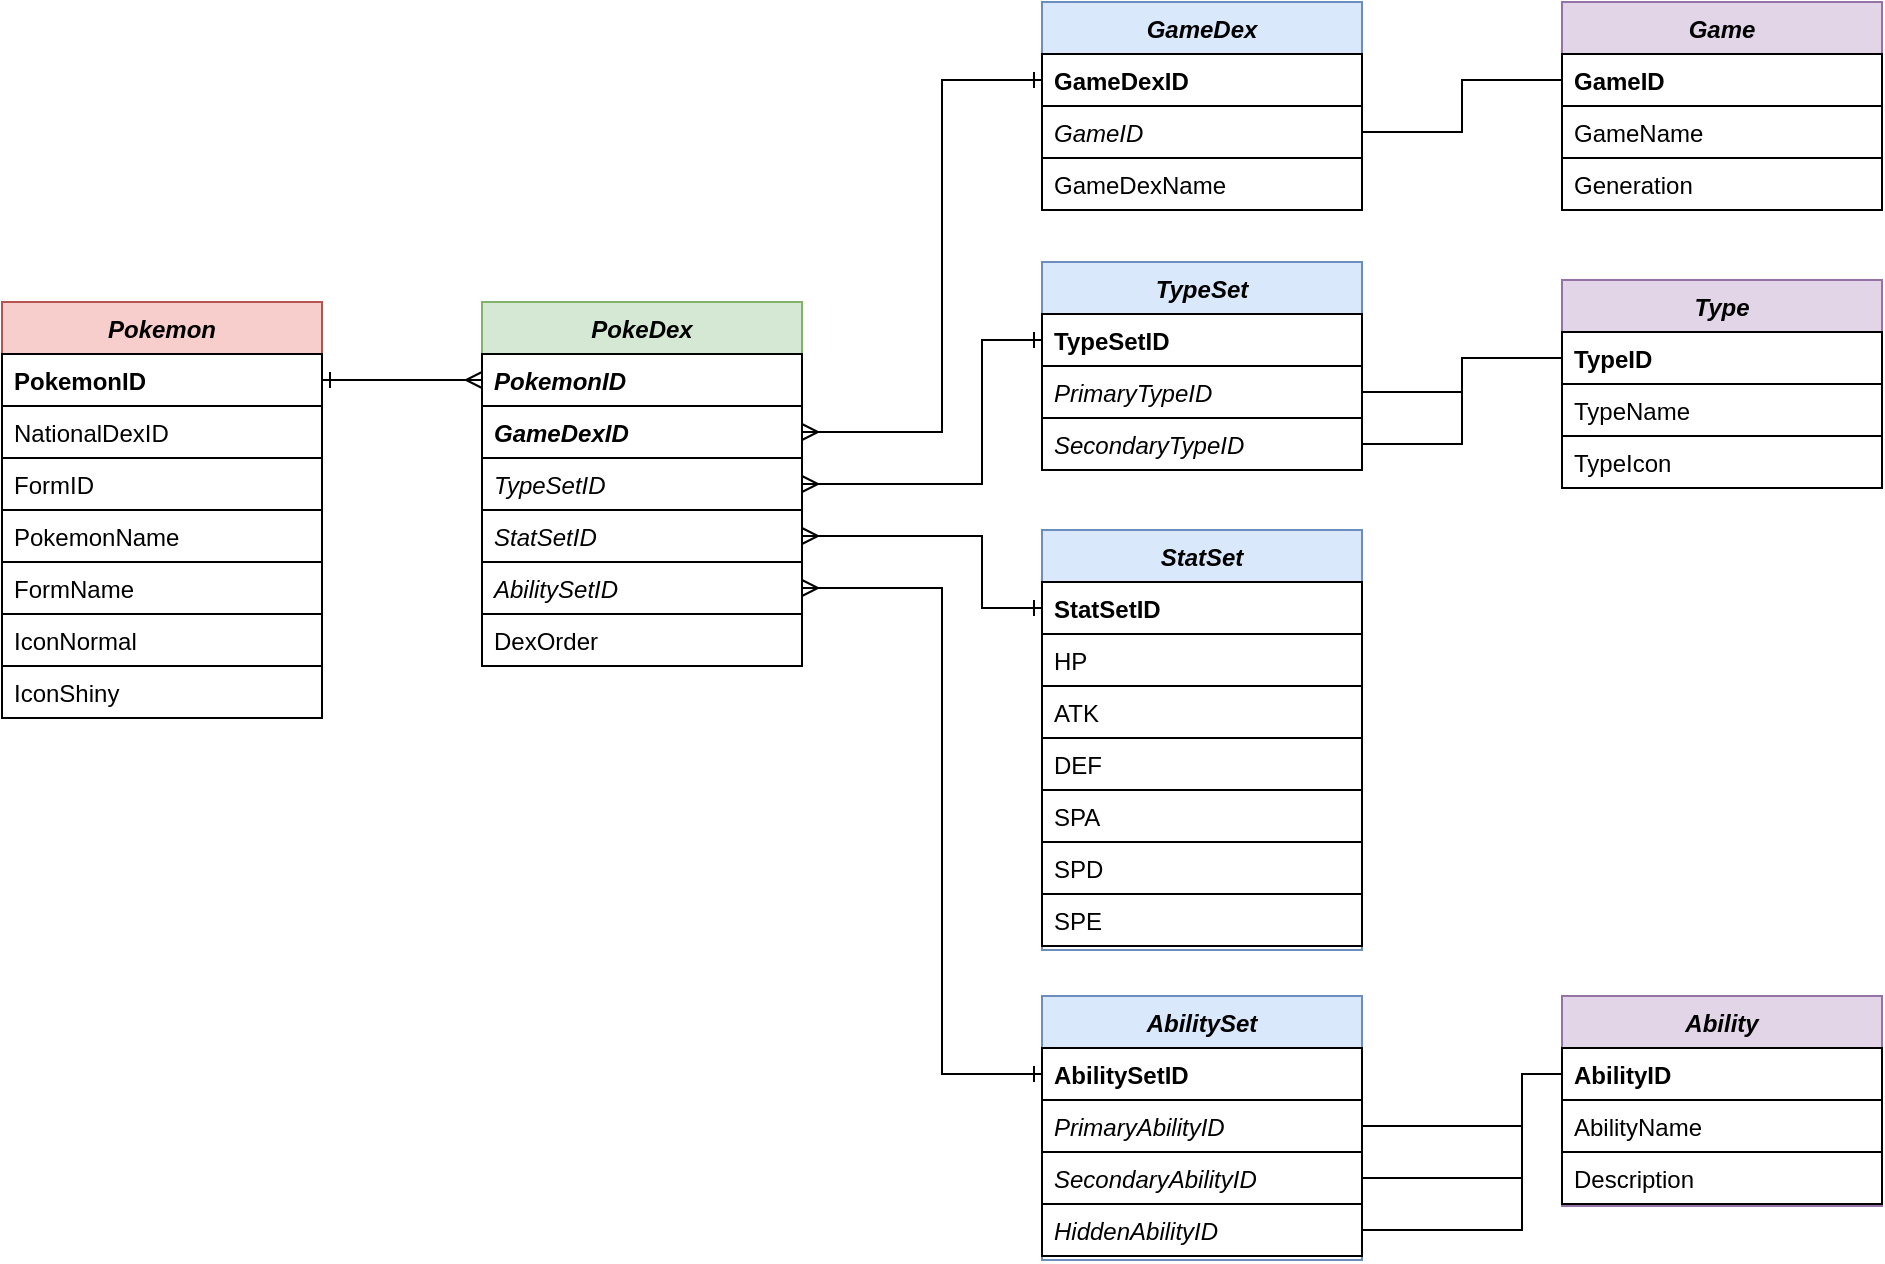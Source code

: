 <mxfile version="24.7.8">
  <diagram id="C5RBs43oDa-KdzZeNtuy" name="Page-1">
    <mxGraphModel dx="1886" dy="975" grid="0" gridSize="10" guides="1" tooltips="1" connect="1" arrows="1" fold="1" page="0" pageScale="1" pageWidth="827" pageHeight="1169" math="0" shadow="0">
      <root>
        <mxCell id="WIyWlLk6GJQsqaUBKTNV-0" />
        <mxCell id="WIyWlLk6GJQsqaUBKTNV-1" parent="WIyWlLk6GJQsqaUBKTNV-0" />
        <mxCell id="zkfFHV4jXpPFQw0GAbJ--0" value="Pokemon" style="swimlane;fontStyle=3;align=center;verticalAlign=top;childLayout=stackLayout;horizontal=1;startSize=26;horizontalStack=0;resizeParent=1;resizeLast=0;collapsible=1;marginBottom=0;rounded=0;shadow=0;strokeWidth=1;fillColor=#f8cecc;strokeColor=#b85450;glass=0;swimlaneFillColor=none;swimlaneLine=1;labelBackgroundColor=none;labelBorderColor=none;textShadow=0;fontColor=#000000;" parent="WIyWlLk6GJQsqaUBKTNV-1" vertex="1">
          <mxGeometry x="120" y="260" width="160" height="208" as="geometry">
            <mxRectangle x="230" y="140" width="160" height="26" as="alternateBounds" />
          </mxGeometry>
        </mxCell>
        <mxCell id="zkfFHV4jXpPFQw0GAbJ--1" value="PokemonID" style="text;align=left;verticalAlign=top;spacingLeft=4;spacingRight=4;overflow=hidden;rotatable=0;points=[[0,0.5],[1,0.5]];portConstraint=eastwest;fontStyle=1;fillColor=default;strokeColor=default;" parent="zkfFHV4jXpPFQw0GAbJ--0" vertex="1">
          <mxGeometry y="26" width="160" height="26" as="geometry" />
        </mxCell>
        <mxCell id="aueS3--D8VHO9GSTWDlF-8" value="NationalDexID" style="text;align=left;verticalAlign=top;spacingLeft=4;spacingRight=4;overflow=hidden;rotatable=0;points=[[0,0.5],[1,0.5]];portConstraint=eastwest;fillColor=default;strokeColor=default;" parent="zkfFHV4jXpPFQw0GAbJ--0" vertex="1">
          <mxGeometry y="52" width="160" height="26" as="geometry" />
        </mxCell>
        <mxCell id="aueS3--D8VHO9GSTWDlF-9" value="FormID" style="text;align=left;verticalAlign=top;spacingLeft=4;spacingRight=4;overflow=hidden;rotatable=0;points=[[0,0.5],[1,0.5]];portConstraint=eastwest;fillColor=default;strokeColor=default;" parent="zkfFHV4jXpPFQw0GAbJ--0" vertex="1">
          <mxGeometry y="78" width="160" height="26" as="geometry" />
        </mxCell>
        <mxCell id="aueS3--D8VHO9GSTWDlF-10" value="PokemonName" style="text;align=left;verticalAlign=top;spacingLeft=4;spacingRight=4;overflow=hidden;rotatable=0;points=[[0,0.5],[1,0.5]];portConstraint=eastwest;fillColor=default;strokeColor=default;" parent="zkfFHV4jXpPFQw0GAbJ--0" vertex="1">
          <mxGeometry y="104" width="160" height="26" as="geometry" />
        </mxCell>
        <mxCell id="aueS3--D8VHO9GSTWDlF-11" value="FormName" style="text;align=left;verticalAlign=top;spacingLeft=4;spacingRight=4;overflow=hidden;rotatable=0;points=[[0,0.5],[1,0.5]];portConstraint=eastwest;fillColor=default;strokeColor=default;" parent="zkfFHV4jXpPFQw0GAbJ--0" vertex="1">
          <mxGeometry y="130" width="160" height="26" as="geometry" />
        </mxCell>
        <mxCell id="aueS3--D8VHO9GSTWDlF-13" value="IconNormal" style="text;align=left;verticalAlign=top;spacingLeft=4;spacingRight=4;overflow=hidden;rotatable=0;points=[[0,0.5],[1,0.5]];portConstraint=eastwest;fillColor=default;strokeColor=default;" parent="zkfFHV4jXpPFQw0GAbJ--0" vertex="1">
          <mxGeometry y="156" width="160" height="26" as="geometry" />
        </mxCell>
        <mxCell id="aueS3--D8VHO9GSTWDlF-12" value="IconShiny" style="text;align=left;verticalAlign=top;spacingLeft=4;spacingRight=4;overflow=hidden;rotatable=0;points=[[0,0.5],[1,0.5]];portConstraint=eastwest;fillColor=default;strokeColor=default;" parent="zkfFHV4jXpPFQw0GAbJ--0" vertex="1">
          <mxGeometry y="182" width="160" height="26" as="geometry" />
        </mxCell>
        <mxCell id="aueS3--D8VHO9GSTWDlF-7" style="edgeStyle=orthogonalEdgeStyle;rounded=0;orthogonalLoop=1;jettySize=auto;html=1;entryX=1;entryY=0.5;entryDx=0;entryDy=0;endArrow=ERmany;endFill=0;startArrow=ERone;startFill=0;exitX=0;exitY=0.5;exitDx=0;exitDy=0;" parent="WIyWlLk6GJQsqaUBKTNV-1" source="6pfr3SmH1Ld4ppzwduhP-18" target="aueS3--D8VHO9GSTWDlF-14" edge="1">
          <mxGeometry relative="1" as="geometry">
            <mxPoint x="590" y="90" as="sourcePoint" />
            <Array as="points">
              <mxPoint x="590" y="149" />
              <mxPoint x="590" y="325" />
            </Array>
          </mxGeometry>
        </mxCell>
        <mxCell id="aueS3--D8VHO9GSTWDlF-0" value="Game" style="swimlane;fontStyle=3;align=center;verticalAlign=top;childLayout=stackLayout;horizontal=1;startSize=26;horizontalStack=0;resizeParent=1;resizeLast=0;collapsible=1;marginBottom=0;rounded=0;shadow=0;strokeWidth=1;fillColor=#e1d5e7;strokeColor=#9673a6;glass=0;swimlaneFillColor=none;swimlaneLine=1;labelBackgroundColor=none;labelBorderColor=none;textShadow=0;fontColor=#000000;" parent="WIyWlLk6GJQsqaUBKTNV-1" vertex="1">
          <mxGeometry x="900" y="110" width="160" height="104" as="geometry">
            <mxRectangle x="230" y="140" width="160" height="26" as="alternateBounds" />
          </mxGeometry>
        </mxCell>
        <mxCell id="aueS3--D8VHO9GSTWDlF-1" value="GameID" style="text;align=left;verticalAlign=top;spacingLeft=4;spacingRight=4;overflow=hidden;rotatable=0;points=[[0,0.5],[1,0.5]];portConstraint=eastwest;fontStyle=1;fillColor=default;strokeColor=default;" parent="aueS3--D8VHO9GSTWDlF-0" vertex="1">
          <mxGeometry y="26" width="160" height="26" as="geometry" />
        </mxCell>
        <mxCell id="aueS3--D8VHO9GSTWDlF-2" value="GameName" style="text;align=left;verticalAlign=top;spacingLeft=4;spacingRight=4;overflow=hidden;rotatable=0;points=[[0,0.5],[1,0.5]];portConstraint=eastwest;fillColor=default;strokeColor=default;" parent="aueS3--D8VHO9GSTWDlF-0" vertex="1">
          <mxGeometry y="52" width="160" height="26" as="geometry" />
        </mxCell>
        <mxCell id="aueS3--D8VHO9GSTWDlF-30" value="Generation" style="text;align=left;verticalAlign=top;spacingLeft=4;spacingRight=4;overflow=hidden;rotatable=0;points=[[0,0.5],[1,0.5]];portConstraint=eastwest;fontStyle=0;fillColor=default;strokeColor=default;" parent="aueS3--D8VHO9GSTWDlF-0" vertex="1">
          <mxGeometry y="78" width="160" height="26" as="geometry" />
        </mxCell>
        <mxCell id="aueS3--D8VHO9GSTWDlF-3" value="PokeDex" style="swimlane;fontStyle=3;align=center;verticalAlign=top;childLayout=stackLayout;horizontal=1;startSize=26;horizontalStack=0;resizeParent=1;resizeLast=0;collapsible=1;marginBottom=0;rounded=0;shadow=0;strokeWidth=1;fillColor=#d5e8d4;strokeColor=#82b366;glass=0;swimlaneFillColor=none;swimlaneLine=1;fontColor=#000000;" parent="WIyWlLk6GJQsqaUBKTNV-1" vertex="1">
          <mxGeometry x="360" y="260" width="160" height="182" as="geometry">
            <mxRectangle x="230" y="140" width="160" height="26" as="alternateBounds" />
          </mxGeometry>
        </mxCell>
        <mxCell id="aueS3--D8VHO9GSTWDlF-4" value="PokemonID" style="text;align=left;verticalAlign=top;spacingLeft=4;spacingRight=4;overflow=hidden;rotatable=0;points=[[0,0.5],[1,0.5]];portConstraint=eastwest;fontStyle=3;fillColor=default;strokeColor=default;" parent="aueS3--D8VHO9GSTWDlF-3" vertex="1">
          <mxGeometry y="26" width="160" height="26" as="geometry" />
        </mxCell>
        <mxCell id="aueS3--D8VHO9GSTWDlF-14" value="GameDexID" style="text;align=left;verticalAlign=top;spacingLeft=4;spacingRight=4;overflow=hidden;rotatable=0;points=[[0,0.5],[1,0.5]];portConstraint=eastwest;fontStyle=3;fillColor=default;strokeColor=default;" parent="aueS3--D8VHO9GSTWDlF-3" vertex="1">
          <mxGeometry y="52" width="160" height="26" as="geometry" />
        </mxCell>
        <mxCell id="6pfr3SmH1Ld4ppzwduhP-0" value="TypeSetID" style="text;align=left;verticalAlign=top;spacingLeft=4;spacingRight=4;overflow=hidden;rotatable=0;points=[[0,0.5],[1,0.5]];portConstraint=eastwest;fontStyle=2;fillColor=default;strokeColor=default;" parent="aueS3--D8VHO9GSTWDlF-3" vertex="1">
          <mxGeometry y="78" width="160" height="26" as="geometry" />
        </mxCell>
        <mxCell id="aueS3--D8VHO9GSTWDlF-5" value="StatSetID" style="text;align=left;verticalAlign=top;spacingLeft=4;spacingRight=4;overflow=hidden;rotatable=0;points=[[0,0.5],[1,0.5]];portConstraint=eastwest;fontStyle=2;fillColor=default;strokeColor=default;" parent="aueS3--D8VHO9GSTWDlF-3" vertex="1">
          <mxGeometry y="104" width="160" height="26" as="geometry" />
        </mxCell>
        <mxCell id="aueS3--D8VHO9GSTWDlF-6" value="AbilitySetID" style="text;align=left;verticalAlign=top;spacingLeft=4;spacingRight=4;overflow=hidden;rotatable=0;points=[[0,0.5],[1,0.5]];portConstraint=eastwest;fontStyle=2;fillColor=default;strokeColor=default;" parent="aueS3--D8VHO9GSTWDlF-3" vertex="1">
          <mxGeometry y="130" width="160" height="26" as="geometry" />
        </mxCell>
        <mxCell id="aueS3--D8VHO9GSTWDlF-53" value="DexOrder" style="text;align=left;verticalAlign=top;spacingLeft=4;spacingRight=4;overflow=hidden;rotatable=0;points=[[0,0.5],[1,0.5]];portConstraint=eastwest;fontStyle=0;fillColor=default;strokeColor=default;" parent="aueS3--D8VHO9GSTWDlF-3" vertex="1">
          <mxGeometry y="156" width="160" height="26" as="geometry" />
        </mxCell>
        <mxCell id="aueS3--D8VHO9GSTWDlF-15" style="edgeStyle=orthogonalEdgeStyle;rounded=0;orthogonalLoop=1;jettySize=auto;html=1;entryX=0;entryY=0.5;entryDx=0;entryDy=0;endArrow=ERmany;endFill=0;startArrow=ERone;startFill=0;" parent="WIyWlLk6GJQsqaUBKTNV-1" source="zkfFHV4jXpPFQw0GAbJ--1" target="aueS3--D8VHO9GSTWDlF-4" edge="1">
          <mxGeometry relative="1" as="geometry" />
        </mxCell>
        <mxCell id="aueS3--D8VHO9GSTWDlF-20" value="StatSet" style="swimlane;fontStyle=3;align=center;verticalAlign=top;childLayout=stackLayout;horizontal=1;startSize=26;horizontalStack=0;resizeParent=1;resizeLast=0;collapsible=1;marginBottom=0;rounded=0;shadow=0;strokeWidth=1;fillColor=#dae8fc;strokeColor=#6c8ebf;glass=0;swimlaneFillColor=none;swimlaneLine=1;labelBackgroundColor=none;labelBorderColor=none;textShadow=0;fontColor=#000000;" parent="WIyWlLk6GJQsqaUBKTNV-1" vertex="1">
          <mxGeometry x="640" y="374" width="160" height="210" as="geometry">
            <mxRectangle x="230" y="140" width="160" height="26" as="alternateBounds" />
          </mxGeometry>
        </mxCell>
        <mxCell id="aueS3--D8VHO9GSTWDlF-21" value="StatSetID" style="text;align=left;verticalAlign=top;spacingLeft=4;spacingRight=4;overflow=hidden;rotatable=0;points=[[0,0.5],[1,0.5]];portConstraint=eastwest;fontStyle=1;fillColor=default;strokeColor=default;" parent="aueS3--D8VHO9GSTWDlF-20" vertex="1">
          <mxGeometry y="26" width="160" height="26" as="geometry" />
        </mxCell>
        <mxCell id="aueS3--D8VHO9GSTWDlF-23" value="HP" style="text;align=left;verticalAlign=top;spacingLeft=4;spacingRight=4;overflow=hidden;rotatable=0;points=[[0,0.5],[1,0.5]];portConstraint=eastwest;fontStyle=0;fillColor=default;strokeColor=default;" parent="aueS3--D8VHO9GSTWDlF-20" vertex="1">
          <mxGeometry y="52" width="160" height="26" as="geometry" />
        </mxCell>
        <mxCell id="aueS3--D8VHO9GSTWDlF-24" value="ATK" style="text;align=left;verticalAlign=top;spacingLeft=4;spacingRight=4;overflow=hidden;rotatable=0;points=[[0,0.5],[1,0.5]];portConstraint=eastwest;fontStyle=0;fillColor=default;strokeColor=default;" parent="aueS3--D8VHO9GSTWDlF-20" vertex="1">
          <mxGeometry y="78" width="160" height="26" as="geometry" />
        </mxCell>
        <mxCell id="aueS3--D8VHO9GSTWDlF-25" value="DEF" style="text;align=left;verticalAlign=top;spacingLeft=4;spacingRight=4;overflow=hidden;rotatable=0;points=[[0,0.5],[1,0.5]];portConstraint=eastwest;fontStyle=0;fillColor=default;strokeColor=default;" parent="aueS3--D8VHO9GSTWDlF-20" vertex="1">
          <mxGeometry y="104" width="160" height="26" as="geometry" />
        </mxCell>
        <mxCell id="aueS3--D8VHO9GSTWDlF-26" value="SPA" style="text;align=left;verticalAlign=top;spacingLeft=4;spacingRight=4;overflow=hidden;rotatable=0;points=[[0,0.5],[1,0.5]];portConstraint=eastwest;fontStyle=0;fillColor=default;strokeColor=default;" parent="aueS3--D8VHO9GSTWDlF-20" vertex="1">
          <mxGeometry y="130" width="160" height="26" as="geometry" />
        </mxCell>
        <mxCell id="aueS3--D8VHO9GSTWDlF-27" value="SPD" style="text;align=left;verticalAlign=top;spacingLeft=4;spacingRight=4;overflow=hidden;rotatable=0;points=[[0,0.5],[1,0.5]];portConstraint=eastwest;fontStyle=0;fillColor=default;strokeColor=default;" parent="aueS3--D8VHO9GSTWDlF-20" vertex="1">
          <mxGeometry y="156" width="160" height="26" as="geometry" />
        </mxCell>
        <mxCell id="aueS3--D8VHO9GSTWDlF-28" value="SPE" style="text;align=left;verticalAlign=top;spacingLeft=4;spacingRight=4;overflow=hidden;rotatable=0;points=[[0,0.5],[1,0.5]];portConstraint=eastwest;fontStyle=0;fillColor=default;strokeColor=default;" parent="aueS3--D8VHO9GSTWDlF-20" vertex="1">
          <mxGeometry y="182" width="160" height="26" as="geometry" />
        </mxCell>
        <mxCell id="aueS3--D8VHO9GSTWDlF-33" style="edgeStyle=orthogonalEdgeStyle;rounded=0;orthogonalLoop=1;jettySize=auto;html=1;entryX=1;entryY=0.5;entryDx=0;entryDy=0;endArrow=ERmany;endFill=0;startArrow=ERone;startFill=0;" parent="WIyWlLk6GJQsqaUBKTNV-1" source="aueS3--D8VHO9GSTWDlF-21" target="aueS3--D8VHO9GSTWDlF-5" edge="1">
          <mxGeometry relative="1" as="geometry">
            <Array as="points">
              <mxPoint x="610" y="413" />
              <mxPoint x="610" y="377" />
            </Array>
          </mxGeometry>
        </mxCell>
        <mxCell id="aueS3--D8VHO9GSTWDlF-34" value="AbilitySet" style="swimlane;fontStyle=3;align=center;verticalAlign=top;childLayout=stackLayout;horizontal=1;startSize=26;horizontalStack=0;resizeParent=1;resizeLast=0;collapsible=1;marginBottom=0;rounded=0;shadow=0;strokeWidth=1;fillColor=#dae8fc;strokeColor=#6c8ebf;glass=0;swimlaneFillColor=none;swimlaneLine=1;labelBackgroundColor=none;labelBorderColor=none;textShadow=0;fontColor=#000000;" parent="WIyWlLk6GJQsqaUBKTNV-1" vertex="1">
          <mxGeometry x="640" y="607" width="160" height="132" as="geometry">
            <mxRectangle x="230" y="140" width="160" height="26" as="alternateBounds" />
          </mxGeometry>
        </mxCell>
        <mxCell id="aueS3--D8VHO9GSTWDlF-35" value="AbilitySetID" style="text;align=left;verticalAlign=top;spacingLeft=4;spacingRight=4;overflow=hidden;rotatable=0;points=[[0,0.5],[1,0.5]];portConstraint=eastwest;fontStyle=1;fillColor=default;strokeColor=default;" parent="aueS3--D8VHO9GSTWDlF-34" vertex="1">
          <mxGeometry y="26" width="160" height="26" as="geometry" />
        </mxCell>
        <mxCell id="aueS3--D8VHO9GSTWDlF-40" value="PrimaryAbilityID" style="text;align=left;verticalAlign=top;spacingLeft=4;spacingRight=4;overflow=hidden;rotatable=0;points=[[0,0.5],[1,0.5]];portConstraint=eastwest;fontStyle=2;fillColor=default;strokeColor=default;" parent="aueS3--D8VHO9GSTWDlF-34" vertex="1">
          <mxGeometry y="52" width="160" height="26" as="geometry" />
        </mxCell>
        <mxCell id="aueS3--D8VHO9GSTWDlF-42" value="SecondaryAbilityID" style="text;align=left;verticalAlign=top;spacingLeft=4;spacingRight=4;overflow=hidden;rotatable=0;points=[[0,0.5],[1,0.5]];portConstraint=eastwest;fontStyle=2;fillColor=default;strokeColor=default;" parent="aueS3--D8VHO9GSTWDlF-34" vertex="1">
          <mxGeometry y="78" width="160" height="26" as="geometry" />
        </mxCell>
        <mxCell id="aueS3--D8VHO9GSTWDlF-43" value="HiddenAbilityID" style="text;align=left;verticalAlign=top;spacingLeft=4;spacingRight=4;overflow=hidden;rotatable=0;points=[[0,0.5],[1,0.5]];portConstraint=eastwest;fontStyle=2;fillColor=default;strokeColor=default;" parent="aueS3--D8VHO9GSTWDlF-34" vertex="1">
          <mxGeometry y="104" width="160" height="26" as="geometry" />
        </mxCell>
        <mxCell id="aueS3--D8VHO9GSTWDlF-44" style="edgeStyle=orthogonalEdgeStyle;rounded=0;orthogonalLoop=1;jettySize=auto;html=1;exitX=0;exitY=0.5;exitDx=0;exitDy=0;entryX=1;entryY=0.5;entryDx=0;entryDy=0;endArrow=ERmany;endFill=0;startArrow=ERone;startFill=0;" parent="WIyWlLk6GJQsqaUBKTNV-1" source="aueS3--D8VHO9GSTWDlF-35" target="aueS3--D8VHO9GSTWDlF-6" edge="1">
          <mxGeometry relative="1" as="geometry">
            <Array as="points">
              <mxPoint x="590" y="646" />
              <mxPoint x="590" y="403" />
            </Array>
          </mxGeometry>
        </mxCell>
        <mxCell id="aueS3--D8VHO9GSTWDlF-45" value="Ability" style="swimlane;fontStyle=3;align=center;verticalAlign=top;childLayout=stackLayout;horizontal=1;startSize=26;horizontalStack=0;resizeParent=1;resizeLast=0;collapsible=1;marginBottom=0;rounded=0;shadow=0;strokeWidth=1;fillColor=#e1d5e7;strokeColor=#9673a6;glass=0;swimlaneFillColor=none;swimlaneLine=1;labelBackgroundColor=none;labelBorderColor=none;textShadow=0;fontColor=#000000;" parent="WIyWlLk6GJQsqaUBKTNV-1" vertex="1">
          <mxGeometry x="900" y="607" width="160" height="105" as="geometry">
            <mxRectangle x="230" y="140" width="160" height="26" as="alternateBounds" />
          </mxGeometry>
        </mxCell>
        <mxCell id="aueS3--D8VHO9GSTWDlF-46" value="AbilityID" style="text;align=left;verticalAlign=top;spacingLeft=4;spacingRight=4;overflow=hidden;rotatable=0;points=[[0,0.5],[1,0.5]];portConstraint=eastwest;fontStyle=1;fillColor=default;strokeColor=default;" parent="aueS3--D8VHO9GSTWDlF-45" vertex="1">
          <mxGeometry y="26" width="160" height="26" as="geometry" />
        </mxCell>
        <mxCell id="aueS3--D8VHO9GSTWDlF-48" value="AbilityName" style="text;align=left;verticalAlign=top;spacingLeft=4;spacingRight=4;overflow=hidden;rotatable=0;points=[[0,0.5],[1,0.5]];portConstraint=eastwest;fontStyle=0;fillColor=default;strokeColor=default;" parent="aueS3--D8VHO9GSTWDlF-45" vertex="1">
          <mxGeometry y="52" width="160" height="26" as="geometry" />
        </mxCell>
        <mxCell id="aueS3--D8VHO9GSTWDlF-49" value="Description" style="text;align=left;verticalAlign=top;spacingLeft=4;spacingRight=4;overflow=hidden;rotatable=0;points=[[0,0.5],[1,0.5]];portConstraint=eastwest;fontStyle=0;fillColor=default;strokeColor=default;" parent="aueS3--D8VHO9GSTWDlF-45" vertex="1">
          <mxGeometry y="78" width="160" height="26" as="geometry" />
        </mxCell>
        <mxCell id="aueS3--D8VHO9GSTWDlF-51" style="edgeStyle=orthogonalEdgeStyle;rounded=0;orthogonalLoop=1;jettySize=auto;html=1;exitX=0;exitY=0.5;exitDx=0;exitDy=0;entryX=1;entryY=0.5;entryDx=0;entryDy=0;endArrow=none;endFill=0;" parent="WIyWlLk6GJQsqaUBKTNV-1" source="aueS3--D8VHO9GSTWDlF-46" target="aueS3--D8VHO9GSTWDlF-42" edge="1">
          <mxGeometry relative="1" as="geometry">
            <Array as="points">
              <mxPoint x="880" y="646" />
              <mxPoint x="880" y="698" />
            </Array>
          </mxGeometry>
        </mxCell>
        <mxCell id="aueS3--D8VHO9GSTWDlF-52" style="edgeStyle=orthogonalEdgeStyle;rounded=0;orthogonalLoop=1;jettySize=auto;html=1;exitX=0;exitY=0.5;exitDx=0;exitDy=0;entryX=1;entryY=0.5;entryDx=0;entryDy=0;endArrow=none;endFill=0;" parent="WIyWlLk6GJQsqaUBKTNV-1" source="aueS3--D8VHO9GSTWDlF-46" target="aueS3--D8VHO9GSTWDlF-43" edge="1">
          <mxGeometry relative="1" as="geometry">
            <Array as="points">
              <mxPoint x="880" y="646" />
              <mxPoint x="880" y="724" />
            </Array>
          </mxGeometry>
        </mxCell>
        <mxCell id="6pfr3SmH1Ld4ppzwduhP-1" value="TypeSet" style="swimlane;fontStyle=3;align=center;verticalAlign=top;childLayout=stackLayout;horizontal=1;startSize=26;horizontalStack=0;resizeParent=1;resizeLast=0;collapsible=1;marginBottom=0;rounded=0;shadow=0;strokeWidth=1;fillColor=#dae8fc;strokeColor=#6c8ebf;glass=0;swimlaneFillColor=none;swimlaneLine=1;labelBackgroundColor=none;labelBorderColor=none;textShadow=0;fontColor=#000000;" parent="WIyWlLk6GJQsqaUBKTNV-1" vertex="1">
          <mxGeometry x="640" y="240" width="160" height="104" as="geometry">
            <mxRectangle x="230" y="140" width="160" height="26" as="alternateBounds" />
          </mxGeometry>
        </mxCell>
        <mxCell id="6pfr3SmH1Ld4ppzwduhP-2" value="TypeSetID" style="text;align=left;verticalAlign=top;spacingLeft=4;spacingRight=4;overflow=hidden;rotatable=0;points=[[0,0.5],[1,0.5]];portConstraint=eastwest;fontStyle=1;fillColor=default;strokeColor=default;" parent="6pfr3SmH1Ld4ppzwduhP-1" vertex="1">
          <mxGeometry y="26" width="160" height="26" as="geometry" />
        </mxCell>
        <mxCell id="6pfr3SmH1Ld4ppzwduhP-7" value="PrimaryTypeID" style="text;align=left;verticalAlign=top;spacingLeft=4;spacingRight=4;overflow=hidden;rotatable=0;points=[[0,0.5],[1,0.5]];portConstraint=eastwest;fontStyle=2;fillColor=default;strokeColor=default;" parent="6pfr3SmH1Ld4ppzwduhP-1" vertex="1">
          <mxGeometry y="52" width="160" height="26" as="geometry" />
        </mxCell>
        <mxCell id="6pfr3SmH1Ld4ppzwduhP-8" value="SecondaryTypeID" style="text;align=left;verticalAlign=top;spacingLeft=4;spacingRight=4;overflow=hidden;rotatable=0;points=[[0,0.5],[1,0.5]];portConstraint=eastwest;fontStyle=2;fillColor=default;strokeColor=default;" parent="6pfr3SmH1Ld4ppzwduhP-1" vertex="1">
          <mxGeometry y="78" width="160" height="26" as="geometry" />
        </mxCell>
        <mxCell id="6pfr3SmH1Ld4ppzwduhP-9" style="edgeStyle=orthogonalEdgeStyle;rounded=0;orthogonalLoop=1;jettySize=auto;html=1;exitX=0;exitY=0.5;exitDx=0;exitDy=0;entryX=1;entryY=0.5;entryDx=0;entryDy=0;endArrow=ERmany;endFill=0;startArrow=ERone;startFill=0;" parent="WIyWlLk6GJQsqaUBKTNV-1" source="6pfr3SmH1Ld4ppzwduhP-2" target="6pfr3SmH1Ld4ppzwduhP-0" edge="1">
          <mxGeometry relative="1" as="geometry">
            <Array as="points">
              <mxPoint x="610" y="279" />
              <mxPoint x="610" y="351" />
            </Array>
          </mxGeometry>
        </mxCell>
        <mxCell id="6pfr3SmH1Ld4ppzwduhP-10" style="edgeStyle=orthogonalEdgeStyle;rounded=0;orthogonalLoop=1;jettySize=auto;html=1;exitX=0;exitY=0.5;exitDx=0;exitDy=0;entryX=1;entryY=0.5;entryDx=0;entryDy=0;endArrow=none;endFill=0;" parent="WIyWlLk6GJQsqaUBKTNV-1" source="aueS3--D8VHO9GSTWDlF-46" target="aueS3--D8VHO9GSTWDlF-40" edge="1">
          <mxGeometry relative="1" as="geometry">
            <Array as="points">
              <mxPoint x="880" y="646" />
              <mxPoint x="880" y="672" />
            </Array>
          </mxGeometry>
        </mxCell>
        <mxCell id="6pfr3SmH1Ld4ppzwduhP-11" value="Type" style="swimlane;fontStyle=3;align=center;verticalAlign=top;childLayout=stackLayout;horizontal=1;startSize=26;horizontalStack=0;resizeParent=1;resizeLast=0;collapsible=1;marginBottom=0;rounded=0;shadow=0;strokeWidth=1;fillColor=#e1d5e7;strokeColor=#9673a6;glass=0;swimlaneFillColor=none;swimlaneLine=1;labelBackgroundColor=none;labelBorderColor=none;textShadow=0;fontColor=#000000;" parent="WIyWlLk6GJQsqaUBKTNV-1" vertex="1">
          <mxGeometry x="900" y="249" width="160" height="104" as="geometry">
            <mxRectangle x="230" y="140" width="160" height="26" as="alternateBounds" />
          </mxGeometry>
        </mxCell>
        <mxCell id="6pfr3SmH1Ld4ppzwduhP-12" value="TypeID" style="text;align=left;verticalAlign=top;spacingLeft=4;spacingRight=4;overflow=hidden;rotatable=0;points=[[0,0.5],[1,0.5]];portConstraint=eastwest;fontStyle=1;fillColor=default;strokeColor=default;" parent="6pfr3SmH1Ld4ppzwduhP-11" vertex="1">
          <mxGeometry y="26" width="160" height="26" as="geometry" />
        </mxCell>
        <mxCell id="6pfr3SmH1Ld4ppzwduhP-13" value="TypeName" style="text;align=left;verticalAlign=top;spacingLeft=4;spacingRight=4;overflow=hidden;rotatable=0;points=[[0,0.5],[1,0.5]];portConstraint=eastwest;fontStyle=0;fillColor=default;strokeColor=default;" parent="6pfr3SmH1Ld4ppzwduhP-11" vertex="1">
          <mxGeometry y="52" width="160" height="26" as="geometry" />
        </mxCell>
        <mxCell id="7HpGwUlDwcU-f9F2twQ--0" value="TypeIcon" style="text;align=left;verticalAlign=top;spacingLeft=4;spacingRight=4;overflow=hidden;rotatable=0;points=[[0,0.5],[1,0.5]];portConstraint=eastwest;fontStyle=0;fillColor=default;strokeColor=default;" parent="6pfr3SmH1Ld4ppzwduhP-11" vertex="1">
          <mxGeometry y="78" width="160" height="26" as="geometry" />
        </mxCell>
        <mxCell id="6pfr3SmH1Ld4ppzwduhP-15" style="edgeStyle=orthogonalEdgeStyle;rounded=0;orthogonalLoop=1;jettySize=auto;html=1;exitX=0;exitY=0.5;exitDx=0;exitDy=0;entryX=1;entryY=0.5;entryDx=0;entryDy=0;endArrow=none;endFill=0;startArrow=none;startFill=0;" parent="WIyWlLk6GJQsqaUBKTNV-1" source="6pfr3SmH1Ld4ppzwduhP-12" target="6pfr3SmH1Ld4ppzwduhP-7" edge="1">
          <mxGeometry relative="1" as="geometry" />
        </mxCell>
        <mxCell id="6pfr3SmH1Ld4ppzwduhP-16" style="edgeStyle=orthogonalEdgeStyle;rounded=0;orthogonalLoop=1;jettySize=auto;html=1;exitX=0;exitY=0.5;exitDx=0;exitDy=0;entryX=1;entryY=0.5;entryDx=0;entryDy=0;endArrow=none;endFill=0;startArrow=none;startFill=0;" parent="WIyWlLk6GJQsqaUBKTNV-1" source="6pfr3SmH1Ld4ppzwduhP-12" target="6pfr3SmH1Ld4ppzwduhP-8" edge="1">
          <mxGeometry relative="1" as="geometry" />
        </mxCell>
        <mxCell id="6pfr3SmH1Ld4ppzwduhP-17" value="GameDex" style="swimlane;fontStyle=3;align=center;verticalAlign=top;childLayout=stackLayout;horizontal=1;startSize=26;horizontalStack=0;resizeParent=1;resizeLast=0;collapsible=1;marginBottom=0;rounded=0;shadow=0;strokeWidth=1;fillColor=#dae8fc;strokeColor=#6c8ebf;glass=0;swimlaneFillColor=none;swimlaneLine=1;labelBackgroundColor=none;labelBorderColor=none;textShadow=0;fontColor=#000000;" parent="WIyWlLk6GJQsqaUBKTNV-1" vertex="1">
          <mxGeometry x="640" y="110" width="160" height="104" as="geometry">
            <mxRectangle x="230" y="140" width="160" height="26" as="alternateBounds" />
          </mxGeometry>
        </mxCell>
        <mxCell id="6pfr3SmH1Ld4ppzwduhP-18" value="GameDexID" style="text;align=left;verticalAlign=top;spacingLeft=4;spacingRight=4;overflow=hidden;rotatable=0;points=[[0,0.5],[1,0.5]];portConstraint=eastwest;fontStyle=1;fillColor=default;strokeColor=default;" parent="6pfr3SmH1Ld4ppzwduhP-17" vertex="1">
          <mxGeometry y="26" width="160" height="26" as="geometry" />
        </mxCell>
        <mxCell id="6pfr3SmH1Ld4ppzwduhP-22" value="GameID" style="text;align=left;verticalAlign=top;spacingLeft=4;spacingRight=4;overflow=hidden;rotatable=0;points=[[0,0.5],[1,0.5]];portConstraint=eastwest;fontStyle=2;fillColor=default;strokeColor=default;" parent="6pfr3SmH1Ld4ppzwduhP-17" vertex="1">
          <mxGeometry y="52" width="160" height="26" as="geometry" />
        </mxCell>
        <mxCell id="6pfr3SmH1Ld4ppzwduhP-19" value="GameDexName" style="text;align=left;verticalAlign=top;spacingLeft=4;spacingRight=4;overflow=hidden;rotatable=0;points=[[0,0.5],[1,0.5]];portConstraint=eastwest;fillColor=default;strokeColor=default;" parent="6pfr3SmH1Ld4ppzwduhP-17" vertex="1">
          <mxGeometry y="78" width="160" height="26" as="geometry" />
        </mxCell>
        <mxCell id="6pfr3SmH1Ld4ppzwduhP-23" style="edgeStyle=orthogonalEdgeStyle;rounded=0;orthogonalLoop=1;jettySize=auto;html=1;entryX=0;entryY=0.5;entryDx=0;entryDy=0;endArrow=none;endFill=0;startArrow=none;startFill=0;" parent="WIyWlLk6GJQsqaUBKTNV-1" source="6pfr3SmH1Ld4ppzwduhP-22" target="aueS3--D8VHO9GSTWDlF-1" edge="1">
          <mxGeometry relative="1" as="geometry" />
        </mxCell>
      </root>
    </mxGraphModel>
  </diagram>
</mxfile>

